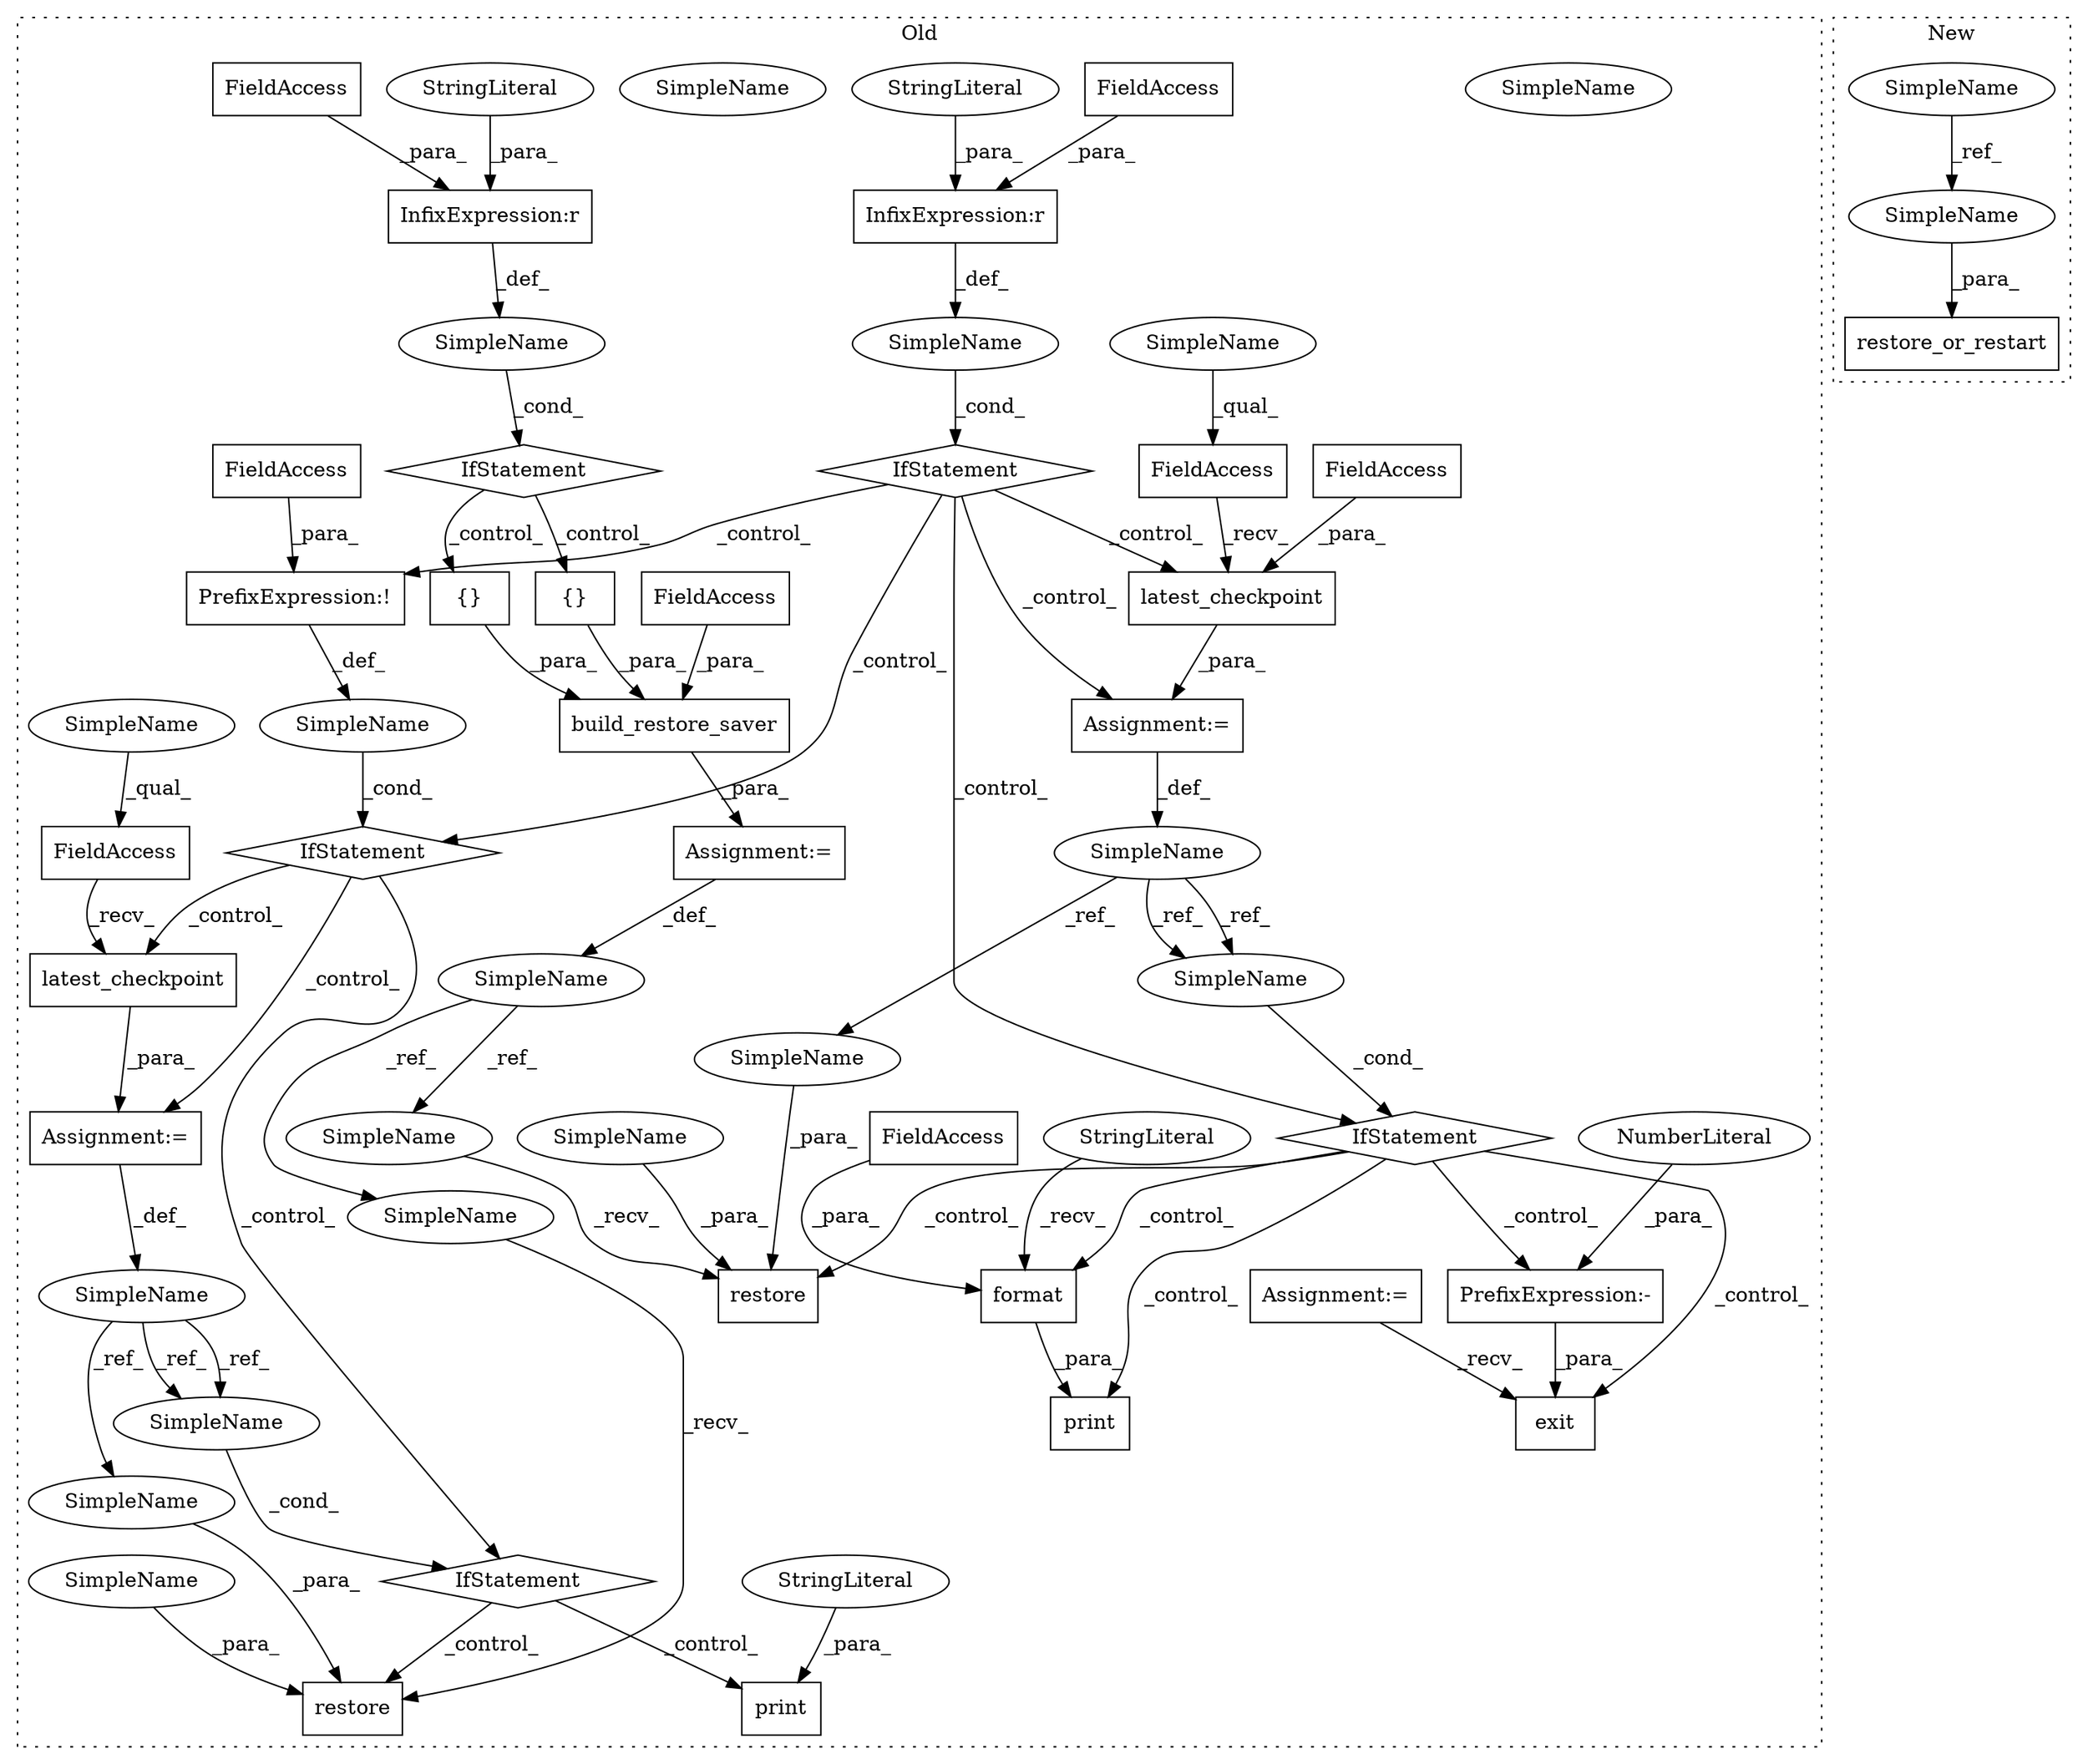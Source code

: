 digraph G {
subgraph cluster0 {
1 [label="{}" a="4" s="2896" l="2" shape="box"];
3 [label="InfixExpression:r" a="27" s="2852" l="4" shape="box"];
4 [label="{}" a="4" s="2871,2883" l="1,1" shape="box"];
5 [label="restore" a="32" s="3510,3533" l="8,1" shape="box"];
7 [label="restore" a="32" s="3193,3216" l="8,1" shape="box"];
8 [label="PrefixExpression:!" a="38" s="3373" l="1" shape="box"];
9 [label="build_restore_saver" a="32" s="2811,2918" l="20,1" shape="box"];
10 [label="SimpleName" a="42" s="" l="" shape="ellipse"];
11 [label="print" a="32" s="3568,3613" l="6,1" shape="box"];
12 [label="InfixExpression:r" a="27" s="3050" l="4" shape="box"];
13 [label="SimpleName" a="42" s="3153" l="10" shape="ellipse"];
14 [label="print" a="32" s="3251,3304" l="6,1" shape="box"];
15 [label="exit" a="32" s="3323,3330" l="5,1" shape="box"];
16 [label="FieldAccess" a="22" s="3374" l="12" shape="box"];
17 [label="FieldAccess" a="22" s="3030" l="20" shape="box"];
18 [label="FieldAccess" a="22" s="2899" l="19" shape="box"];
19 [label="FieldAccess" a="22" s="2832" l="20" shape="box"];
20 [label="format" a="32" s="3276,3303" l="7,1" shape="box"];
21 [label="FieldAccess" a="22" s="3283" l="20" shape="box"];
22 [label="IfStatement" a="25" s="3026,3056" l="4,2" shape="diamond"];
23 [label="SimpleName" a="42" s="3400" l="10" shape="ellipse"];
24 [label="IfStatement" a="25" s="3466,3480" l="4,2" shape="diamond"];
25 [label="SimpleName" a="42" s="" l="" shape="ellipse"];
26 [label="IfStatement" a="25" s="2859" l="3" shape="diamond"];
27 [label="SimpleName" a="42" s="3070" l="10" shape="ellipse"];
28 [label="IfStatement" a="25" s="3369,3386" l="4,2" shape="diamond"];
29 [label="SimpleName" a="42" s="3470" l="10" shape="ellipse"];
30 [label="IfStatement" a="25" s="3149,3163" l="4,2" shape="diamond"];
31 [label="SimpleName" a="42" s="" l="" shape="ellipse"];
32 [label="SimpleName" a="42" s="2797" l="13" shape="ellipse"];
33 [label="latest_checkpoint" a="32" s="3098,3136" l="18,1" shape="box"];
34 [label="FieldAccess" a="22" s="3116" l="20" shape="box"];
35 [label="FieldAccess" a="22" s="3081" l="16" shape="box"];
36 [label="FieldAccess" a="22" s="3411" l="16" shape="box"];
37 [label="latest_checkpoint" a="32" s="3428,3453" l="18,1" shape="box"];
38 [label="Assignment:=" a="7" s="729" l="3" shape="box"];
39 [label="Assignment:=" a="7" s="3410" l="1" shape="box"];
40 [label="Assignment:=" a="7" s="2810" l="1" shape="box"];
41 [label="Assignment:=" a="7" s="3080" l="1" shape="box"];
42 [label="PrefixExpression:-" a="38" s="3328" l="1" shape="box"];
43 [label="NumberLiteral" a="34" s="3329" l="1" shape="ellipse"];
44 [label="StringLiteral" a="45" s="3257" l="18" shape="ellipse"];
45 [label="StringLiteral" a="45" s="3574" l="39" shape="ellipse"];
46 [label="StringLiteral" a="45" s="2856" l="2" shape="ellipse"];
47 [label="StringLiteral" a="45" s="3054" l="2" shape="ellipse"];
48 [label="SimpleName" a="42" s="3179" l="13" shape="ellipse"];
49 [label="SimpleName" a="42" s="3496" l="13" shape="ellipse"];
51 [label="SimpleName" a="42" s="3411" l="10" shape="ellipse"];
52 [label="SimpleName" a="42" s="3081" l="10" shape="ellipse"];
53 [label="SimpleName" a="42" s="3153" l="10" shape="ellipse"];
54 [label="SimpleName" a="42" s="3206" l="10" shape="ellipse"];
55 [label="SimpleName" a="42" s="3523" l="10" shape="ellipse"];
56 [label="SimpleName" a="42" s="3470" l="10" shape="ellipse"];
57 [label="SimpleName" a="42" s="3201" l="4" shape="ellipse"];
58 [label="SimpleName" a="42" s="3518" l="4" shape="ellipse"];
label = "Old";
style="dotted";
}
subgraph cluster1 {
2 [label="restore_or_restart" a="32" s="3777,3812" l="19,1" shape="box"];
6 [label="SimpleName" a="42" s="3530" l="4" shape="ellipse"];
50 [label="SimpleName" a="42" s="3796" l="4" shape="ellipse"];
label = "New";
style="dotted";
}
1 -> 9 [label="_para_"];
3 -> 25 [label="_def_"];
4 -> 9 [label="_para_"];
6 -> 50 [label="_ref_"];
8 -> 10 [label="_def_"];
9 -> 40 [label="_para_"];
10 -> 28 [label="_cond_"];
12 -> 31 [label="_def_"];
16 -> 8 [label="_para_"];
17 -> 12 [label="_para_"];
18 -> 9 [label="_para_"];
19 -> 3 [label="_para_"];
20 -> 14 [label="_para_"];
21 -> 20 [label="_para_"];
22 -> 41 [label="_control_"];
22 -> 28 [label="_control_"];
22 -> 30 [label="_control_"];
22 -> 33 [label="_control_"];
22 -> 8 [label="_control_"];
23 -> 55 [label="_ref_"];
23 -> 56 [label="_ref_"];
23 -> 56 [label="_ref_"];
24 -> 5 [label="_control_"];
24 -> 11 [label="_control_"];
25 -> 26 [label="_cond_"];
26 -> 4 [label="_control_"];
26 -> 1 [label="_control_"];
27 -> 53 [label="_ref_"];
27 -> 54 [label="_ref_"];
27 -> 53 [label="_ref_"];
28 -> 24 [label="_control_"];
28 -> 39 [label="_control_"];
28 -> 37 [label="_control_"];
30 -> 14 [label="_control_"];
30 -> 20 [label="_control_"];
30 -> 7 [label="_control_"];
30 -> 42 [label="_control_"];
30 -> 15 [label="_control_"];
31 -> 22 [label="_cond_"];
32 -> 49 [label="_ref_"];
32 -> 48 [label="_ref_"];
33 -> 41 [label="_para_"];
34 -> 33 [label="_para_"];
35 -> 33 [label="_recv_"];
36 -> 37 [label="_recv_"];
37 -> 39 [label="_para_"];
38 -> 15 [label="_recv_"];
39 -> 23 [label="_def_"];
40 -> 32 [label="_def_"];
41 -> 27 [label="_def_"];
42 -> 15 [label="_para_"];
43 -> 42 [label="_para_"];
44 -> 20 [label="_recv_"];
45 -> 11 [label="_para_"];
46 -> 3 [label="_para_"];
47 -> 12 [label="_para_"];
48 -> 7 [label="_recv_"];
49 -> 5 [label="_recv_"];
50 -> 2 [label="_para_"];
51 -> 36 [label="_qual_"];
52 -> 35 [label="_qual_"];
53 -> 30 [label="_cond_"];
54 -> 7 [label="_para_"];
55 -> 5 [label="_para_"];
56 -> 24 [label="_cond_"];
57 -> 7 [label="_para_"];
58 -> 5 [label="_para_"];
}